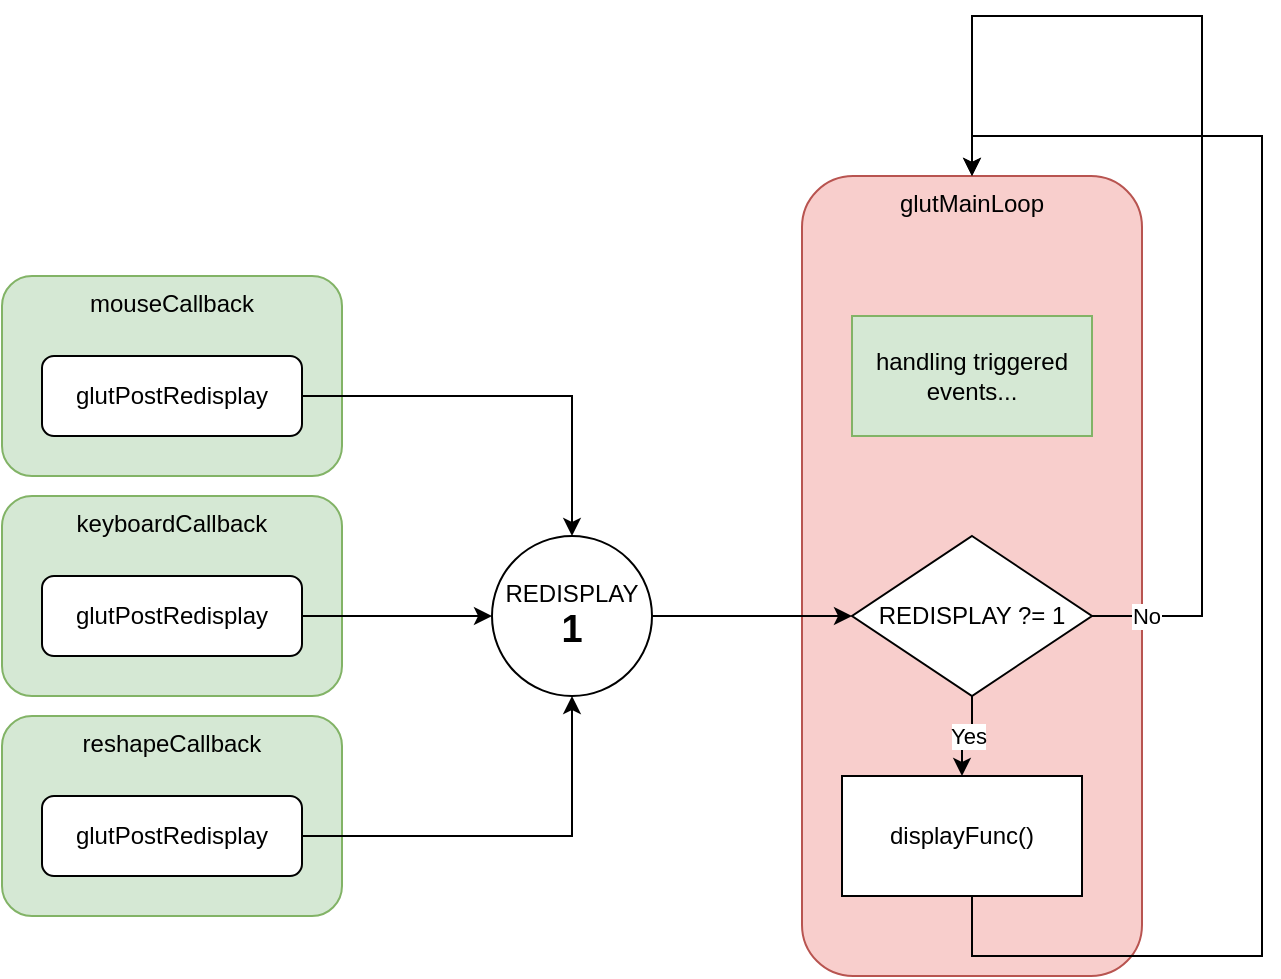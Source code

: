 <mxfile version="21.7.1" type="device">
  <diagram name="Page-1" id="hw4ITenHUo8CY99xQ9TH">
    <mxGraphModel dx="1007" dy="608" grid="1" gridSize="10" guides="1" tooltips="1" connect="1" arrows="1" fold="1" page="1" pageScale="1" pageWidth="850" pageHeight="1100" math="0" shadow="0">
      <root>
        <mxCell id="0" />
        <mxCell id="1" parent="0" />
        <mxCell id="UaTDb0YEhkHOUNa2XtW7-6" value="reshapeCallback" style="rounded=1;whiteSpace=wrap;html=1;align=center;verticalAlign=top;fillColor=#d5e8d4;strokeColor=#82b366;" vertex="1" parent="1">
          <mxGeometry x="180" y="370" width="170" height="100" as="geometry" />
        </mxCell>
        <mxCell id="UaTDb0YEhkHOUNa2XtW7-5" value="keyboardCallback" style="rounded=1;whiteSpace=wrap;html=1;align=center;verticalAlign=top;fillColor=#d5e8d4;strokeColor=#82b366;" vertex="1" parent="1">
          <mxGeometry x="180" y="260" width="170" height="100" as="geometry" />
        </mxCell>
        <mxCell id="UaTDb0YEhkHOUNa2XtW7-4" value="&lt;div&gt;mouseCallback&lt;/div&gt;" style="rounded=1;whiteSpace=wrap;html=1;align=center;verticalAlign=top;fillColor=#d5e8d4;strokeColor=#82b366;" vertex="1" parent="1">
          <mxGeometry x="180" y="150" width="170" height="100" as="geometry" />
        </mxCell>
        <mxCell id="UaTDb0YEhkHOUNa2XtW7-8" style="edgeStyle=orthogonalEdgeStyle;rounded=0;orthogonalLoop=1;jettySize=auto;html=1;" edge="1" parent="1" source="UaTDb0YEhkHOUNa2XtW7-1" target="UaTDb0YEhkHOUNa2XtW7-7">
          <mxGeometry relative="1" as="geometry" />
        </mxCell>
        <mxCell id="UaTDb0YEhkHOUNa2XtW7-1" value="glutPostRedisplay" style="rounded=1;whiteSpace=wrap;html=1;" vertex="1" parent="1">
          <mxGeometry x="200" y="190" width="130" height="40" as="geometry" />
        </mxCell>
        <mxCell id="UaTDb0YEhkHOUNa2XtW7-9" style="edgeStyle=orthogonalEdgeStyle;rounded=0;orthogonalLoop=1;jettySize=auto;html=1;" edge="1" parent="1" source="UaTDb0YEhkHOUNa2XtW7-2" target="UaTDb0YEhkHOUNa2XtW7-7">
          <mxGeometry relative="1" as="geometry">
            <Array as="points">
              <mxPoint x="450" y="300" />
            </Array>
          </mxGeometry>
        </mxCell>
        <mxCell id="UaTDb0YEhkHOUNa2XtW7-2" value="glutPostRedisplay" style="rounded=1;whiteSpace=wrap;html=1;" vertex="1" parent="1">
          <mxGeometry x="200" y="300" width="130" height="40" as="geometry" />
        </mxCell>
        <mxCell id="UaTDb0YEhkHOUNa2XtW7-10" style="edgeStyle=orthogonalEdgeStyle;rounded=0;orthogonalLoop=1;jettySize=auto;html=1;" edge="1" parent="1" source="UaTDb0YEhkHOUNa2XtW7-3" target="UaTDb0YEhkHOUNa2XtW7-7">
          <mxGeometry relative="1" as="geometry" />
        </mxCell>
        <mxCell id="UaTDb0YEhkHOUNa2XtW7-3" value="glutPostRedisplay" style="rounded=1;whiteSpace=wrap;html=1;" vertex="1" parent="1">
          <mxGeometry x="200" y="410" width="130" height="40" as="geometry" />
        </mxCell>
        <mxCell id="UaTDb0YEhkHOUNa2XtW7-7" value="&lt;div&gt;REDISPLAY&lt;/div&gt;&lt;div&gt;&lt;b&gt;&lt;font style=&quot;font-size: 19px;&quot;&gt;1&lt;/font&gt;&lt;/b&gt;&lt;br&gt;&lt;/div&gt;" style="ellipse;whiteSpace=wrap;html=1;aspect=fixed;" vertex="1" parent="1">
          <mxGeometry x="425" y="280" width="80" height="80" as="geometry" />
        </mxCell>
        <mxCell id="UaTDb0YEhkHOUNa2XtW7-11" value="&lt;div&gt;glutMainLoop&lt;/div&gt;" style="rounded=1;whiteSpace=wrap;html=1;align=center;verticalAlign=top;fillColor=#f8cecc;strokeColor=#b85450;" vertex="1" parent="1">
          <mxGeometry x="580" y="100" width="170" height="400" as="geometry" />
        </mxCell>
        <mxCell id="UaTDb0YEhkHOUNa2XtW7-16" style="edgeStyle=orthogonalEdgeStyle;rounded=0;orthogonalLoop=1;jettySize=auto;html=1;entryX=0.5;entryY=0;entryDx=0;entryDy=0;" edge="1" parent="1" source="UaTDb0YEhkHOUNa2XtW7-12" target="UaTDb0YEhkHOUNa2XtW7-11">
          <mxGeometry relative="1" as="geometry">
            <Array as="points">
              <mxPoint x="665" y="490" />
              <mxPoint x="810" y="490" />
              <mxPoint x="810" y="80" />
              <mxPoint x="665" y="80" />
            </Array>
          </mxGeometry>
        </mxCell>
        <mxCell id="UaTDb0YEhkHOUNa2XtW7-12" value="displayFunc()" style="rounded=0;whiteSpace=wrap;html=1;" vertex="1" parent="1">
          <mxGeometry x="600" y="400" width="120" height="60" as="geometry" />
        </mxCell>
        <mxCell id="UaTDb0YEhkHOUNa2XtW7-15" value="&lt;div&gt;Yes&lt;/div&gt;" style="edgeStyle=orthogonalEdgeStyle;rounded=0;orthogonalLoop=1;jettySize=auto;html=1;" edge="1" parent="1" source="UaTDb0YEhkHOUNa2XtW7-13" target="UaTDb0YEhkHOUNa2XtW7-12">
          <mxGeometry relative="1" as="geometry" />
        </mxCell>
        <mxCell id="UaTDb0YEhkHOUNa2XtW7-17" value="&lt;div&gt;No&lt;/div&gt;" style="edgeStyle=orthogonalEdgeStyle;rounded=0;orthogonalLoop=1;jettySize=auto;html=1;entryX=0.5;entryY=0;entryDx=0;entryDy=0;" edge="1" parent="1" source="UaTDb0YEhkHOUNa2XtW7-13" target="UaTDb0YEhkHOUNa2XtW7-11">
          <mxGeometry x="-0.904" relative="1" as="geometry">
            <Array as="points">
              <mxPoint x="780" y="320" />
              <mxPoint x="780" y="20" />
              <mxPoint x="665" y="20" />
            </Array>
            <mxPoint as="offset" />
          </mxGeometry>
        </mxCell>
        <mxCell id="UaTDb0YEhkHOUNa2XtW7-13" value="REDISPLAY ?= 1" style="rhombus;whiteSpace=wrap;html=1;" vertex="1" parent="1">
          <mxGeometry x="605" y="280" width="120" height="80" as="geometry" />
        </mxCell>
        <mxCell id="UaTDb0YEhkHOUNa2XtW7-14" style="edgeStyle=orthogonalEdgeStyle;rounded=0;orthogonalLoop=1;jettySize=auto;html=1;entryX=0;entryY=0.5;entryDx=0;entryDy=0;" edge="1" parent="1" source="UaTDb0YEhkHOUNa2XtW7-7" target="UaTDb0YEhkHOUNa2XtW7-13">
          <mxGeometry relative="1" as="geometry" />
        </mxCell>
        <mxCell id="UaTDb0YEhkHOUNa2XtW7-19" value="handling triggered events..." style="rounded=0;whiteSpace=wrap;html=1;fillColor=#d5e8d4;strokeColor=#82b366;" vertex="1" parent="1">
          <mxGeometry x="605" y="170" width="120" height="60" as="geometry" />
        </mxCell>
      </root>
    </mxGraphModel>
  </diagram>
</mxfile>
